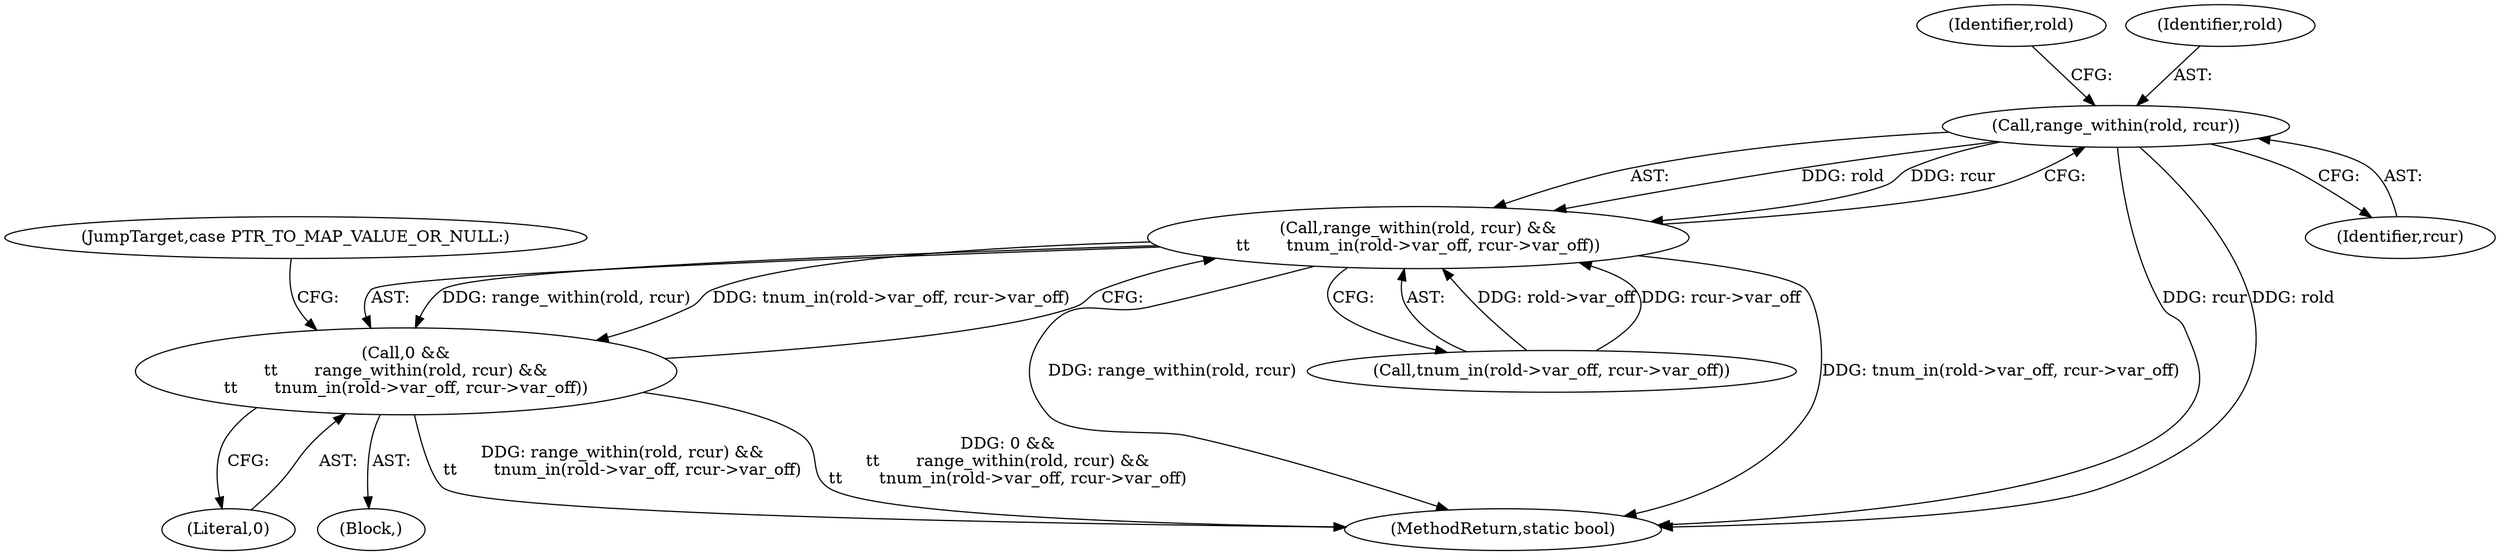 digraph "0_linux_179d1c5602997fef5a940c6ddcf31212cbfebd14@pointer" {
"1000179" [label="(Call,range_within(rold, rcur))"];
"1000178" [label="(Call,range_within(rold, rcur) &&\n\t\t       tnum_in(rold->var_off, rcur->var_off))"];
"1000176" [label="(Call,0 &&\n\t\t       range_within(rold, rcur) &&\n\t\t       tnum_in(rold->var_off, rcur->var_off))"];
"1000177" [label="(Literal,0)"];
"1000189" [label="(JumpTarget,case PTR_TO_MAP_VALUE_OR_NULL:)"];
"1000176" [label="(Call,0 &&\n\t\t       range_within(rold, rcur) &&\n\t\t       tnum_in(rold->var_off, rcur->var_off))"];
"1000182" [label="(Call,tnum_in(rold->var_off, rcur->var_off))"];
"1000280" [label="(MethodReturn,static bool)"];
"1000179" [label="(Call,range_within(rold, rcur))"];
"1000181" [label="(Identifier,rcur)"];
"1000150" [label="(Block,)"];
"1000178" [label="(Call,range_within(rold, rcur) &&\n\t\t       tnum_in(rold->var_off, rcur->var_off))"];
"1000184" [label="(Identifier,rold)"];
"1000180" [label="(Identifier,rold)"];
"1000179" -> "1000178"  [label="AST: "];
"1000179" -> "1000181"  [label="CFG: "];
"1000180" -> "1000179"  [label="AST: "];
"1000181" -> "1000179"  [label="AST: "];
"1000184" -> "1000179"  [label="CFG: "];
"1000178" -> "1000179"  [label="CFG: "];
"1000179" -> "1000280"  [label="DDG: rcur"];
"1000179" -> "1000280"  [label="DDG: rold"];
"1000179" -> "1000178"  [label="DDG: rold"];
"1000179" -> "1000178"  [label="DDG: rcur"];
"1000178" -> "1000176"  [label="AST: "];
"1000178" -> "1000182"  [label="CFG: "];
"1000182" -> "1000178"  [label="AST: "];
"1000176" -> "1000178"  [label="CFG: "];
"1000178" -> "1000280"  [label="DDG: range_within(rold, rcur)"];
"1000178" -> "1000280"  [label="DDG: tnum_in(rold->var_off, rcur->var_off)"];
"1000178" -> "1000176"  [label="DDG: range_within(rold, rcur)"];
"1000178" -> "1000176"  [label="DDG: tnum_in(rold->var_off, rcur->var_off)"];
"1000182" -> "1000178"  [label="DDG: rold->var_off"];
"1000182" -> "1000178"  [label="DDG: rcur->var_off"];
"1000176" -> "1000150"  [label="AST: "];
"1000176" -> "1000177"  [label="CFG: "];
"1000177" -> "1000176"  [label="AST: "];
"1000189" -> "1000176"  [label="CFG: "];
"1000176" -> "1000280"  [label="DDG: range_within(rold, rcur) &&\n\t\t       tnum_in(rold->var_off, rcur->var_off)"];
"1000176" -> "1000280"  [label="DDG: 0 &&\n\t\t       range_within(rold, rcur) &&\n\t\t       tnum_in(rold->var_off, rcur->var_off)"];
}

